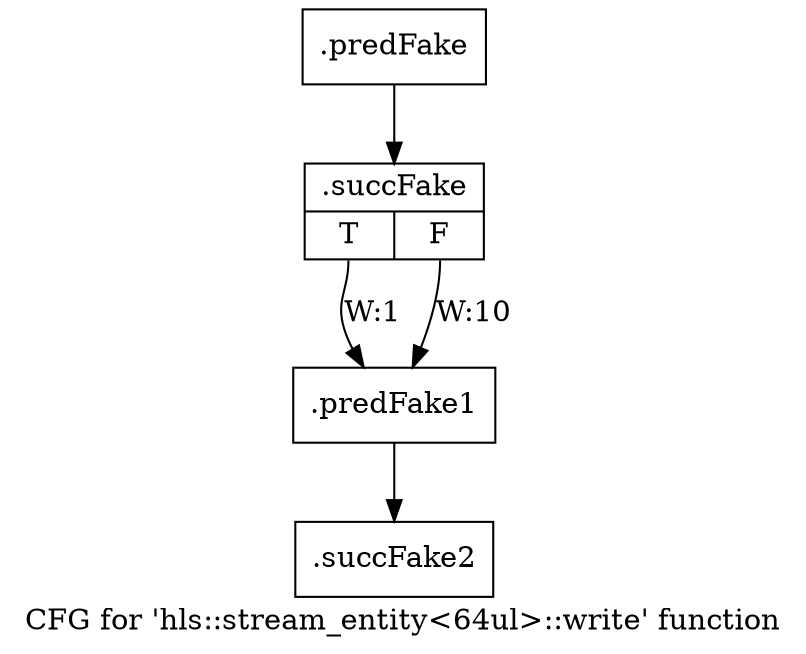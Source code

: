 digraph "CFG for 'hls::stream_entity\<64ul\>::write' function" {
	label="CFG for 'hls::stream_entity\<64ul\>::write' function";

	Node0x5edcd90 [shape=record,filename="",linenumber="",label="{.predFake}"];
	Node0x5edcd90 -> Node0x62ed300[ callList="" memoryops="" filename="/mnt/xilinx/Vitis_HLS/2021.2/include/hls_stream_thread_unsafe.h" execusionnum="9"];
	Node0x62ed300 [shape=record,filename="/mnt/xilinx/Vitis_HLS/2021.2/include/hls_stream_thread_unsafe.h",linenumber="145",label="{.succFake|{<s0>T|<s1>F}}"];
	Node0x62ed300:s0 -> Node0x5eddc10[label="W:1" callList="" memoryops="" filename="/mnt/xilinx/Vitis_HLS/2021.2/include/hls_stream_thread_unsafe.h" execusionnum="0"];
	Node0x62ed300:s1 -> Node0x5eddc10[label="W:10" callList="" memoryops="" filename="/mnt/xilinx/Vitis_HLS/2021.2/include/hls_stream_thread_unsafe.h" execusionnum="9"];
	Node0x5eddc10 [shape=record,filename="/mnt/xilinx/Vitis_HLS/2021.2/include/hls_stream_thread_unsafe.h",linenumber="163",label="{.predFake1}"];
	Node0x5eddc10 -> Node0x62ed460[ callList="" memoryops="" filename="/mnt/xilinx/Vitis_HLS/2021.2/include/hls_stream_thread_unsafe.h" execusionnum="9"];
	Node0x62ed460 [shape=record,filename="/mnt/xilinx/Vitis_HLS/2021.2/include/hls_stream_thread_unsafe.h",linenumber="163",label="{.succFake2}"];
}
